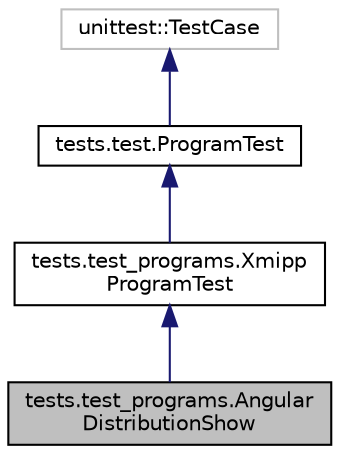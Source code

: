 digraph "tests.test_programs.AngularDistributionShow"
{
  edge [fontname="Helvetica",fontsize="10",labelfontname="Helvetica",labelfontsize="10"];
  node [fontname="Helvetica",fontsize="10",shape=record];
  Node4 [label="tests.test_programs.Angular\lDistributionShow",height=0.2,width=0.4,color="black", fillcolor="grey75", style="filled", fontcolor="black"];
  Node5 -> Node4 [dir="back",color="midnightblue",fontsize="10",style="solid",fontname="Helvetica"];
  Node5 [label="tests.test_programs.Xmipp\lProgramTest",height=0.2,width=0.4,color="black", fillcolor="white", style="filled",URL="$classtests_1_1test__programs_1_1XmippProgramTest.html"];
  Node6 -> Node5 [dir="back",color="midnightblue",fontsize="10",style="solid",fontname="Helvetica"];
  Node6 [label="tests.test.ProgramTest",height=0.2,width=0.4,color="black", fillcolor="white", style="filled",URL="$classtests_1_1test_1_1ProgramTest.html"];
  Node7 -> Node6 [dir="back",color="midnightblue",fontsize="10",style="solid",fontname="Helvetica"];
  Node7 [label="unittest::TestCase",height=0.2,width=0.4,color="grey75", fillcolor="white", style="filled"];
}
